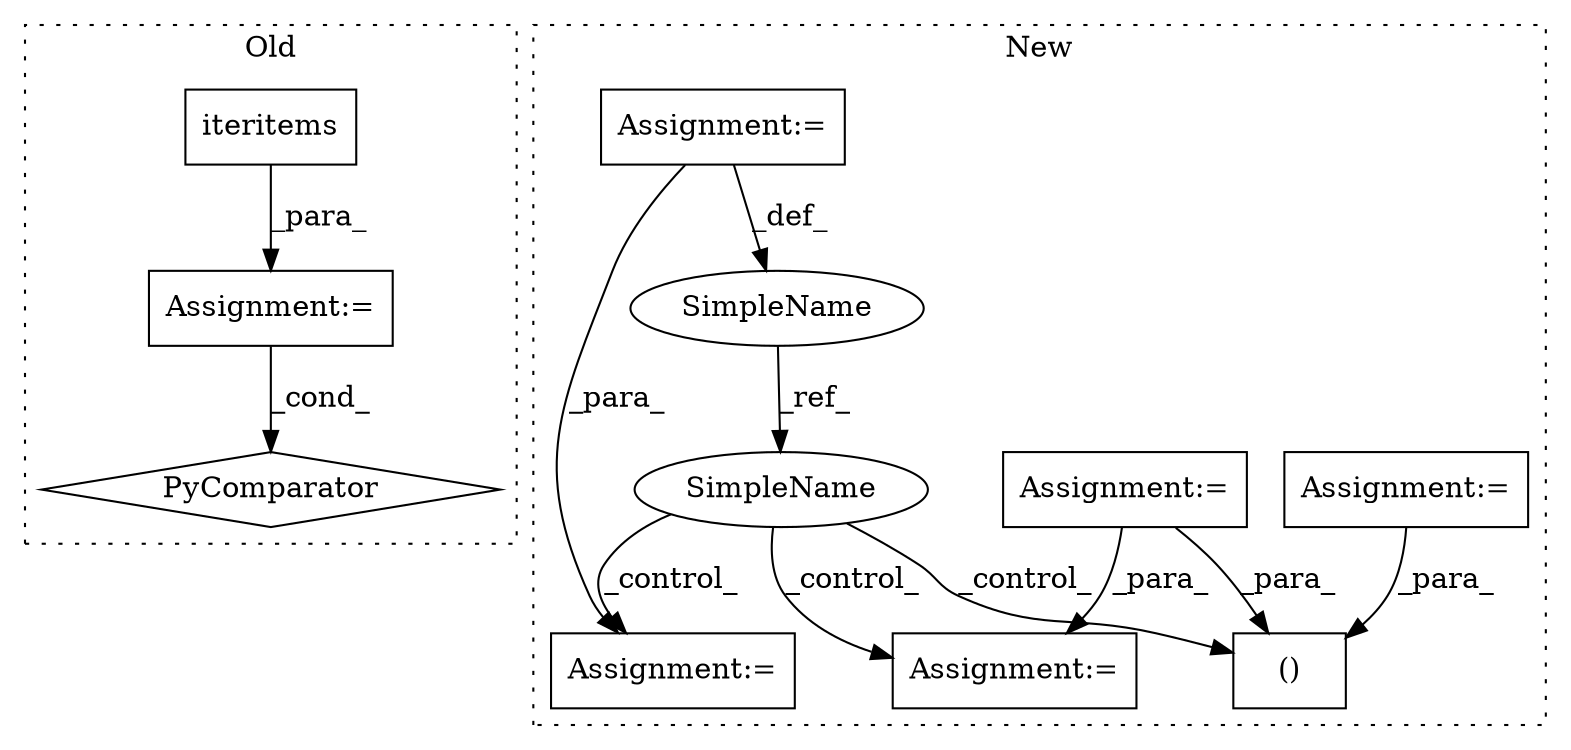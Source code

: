 digraph G {
subgraph cluster0 {
1 [label="iteritems" a="32" s="3231,3252" l="10,1" shape="box"];
4 [label="Assignment:=" a="7" s="3220" l="75" shape="box"];
9 [label="PyComparator" a="113" s="3220" l="75" shape="diamond"];
label = "Old";
style="dotted";
}
subgraph cluster1 {
2 [label="()" a="106" s="2448" l="25" shape="box"];
3 [label="Assignment:=" a="7" s="1670" l="6" shape="box"];
5 [label="Assignment:=" a="7" s="1445" l="6" shape="box"];
6 [label="Assignment:=" a="7" s="2330" l="1" shape="box"];
7 [label="Assignment:=" a="7" s="2397" l="1" shape="box"];
8 [label="SimpleName" a="42" s="2321" l="9" shape="ellipse"];
10 [label="Assignment:=" a="7" s="2664,2780" l="72,2" shape="box"];
11 [label="SimpleName" a="42" s="2368" l="9" shape="ellipse"];
label = "New";
style="dotted";
}
1 -> 4 [label="_para_"];
3 -> 2 [label="_para_"];
3 -> 10 [label="_para_"];
4 -> 9 [label="_cond_"];
5 -> 2 [label="_para_"];
6 -> 8 [label="_def_"];
6 -> 7 [label="_para_"];
8 -> 11 [label="_ref_"];
11 -> 7 [label="_control_"];
11 -> 2 [label="_control_"];
11 -> 10 [label="_control_"];
}